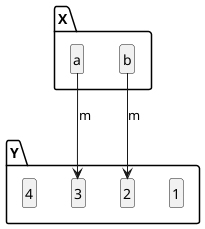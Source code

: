 @startuml
skinparam shadowing false
hide members
hide circle
class "X.a"
class "X.b"
class "Y.1"
class "Y.2"
class "Y.3"
class "Y.4"

"X.a" --> "Y.3" : "m"
"X.b" --> "Y.2" : "m"
@enduml
